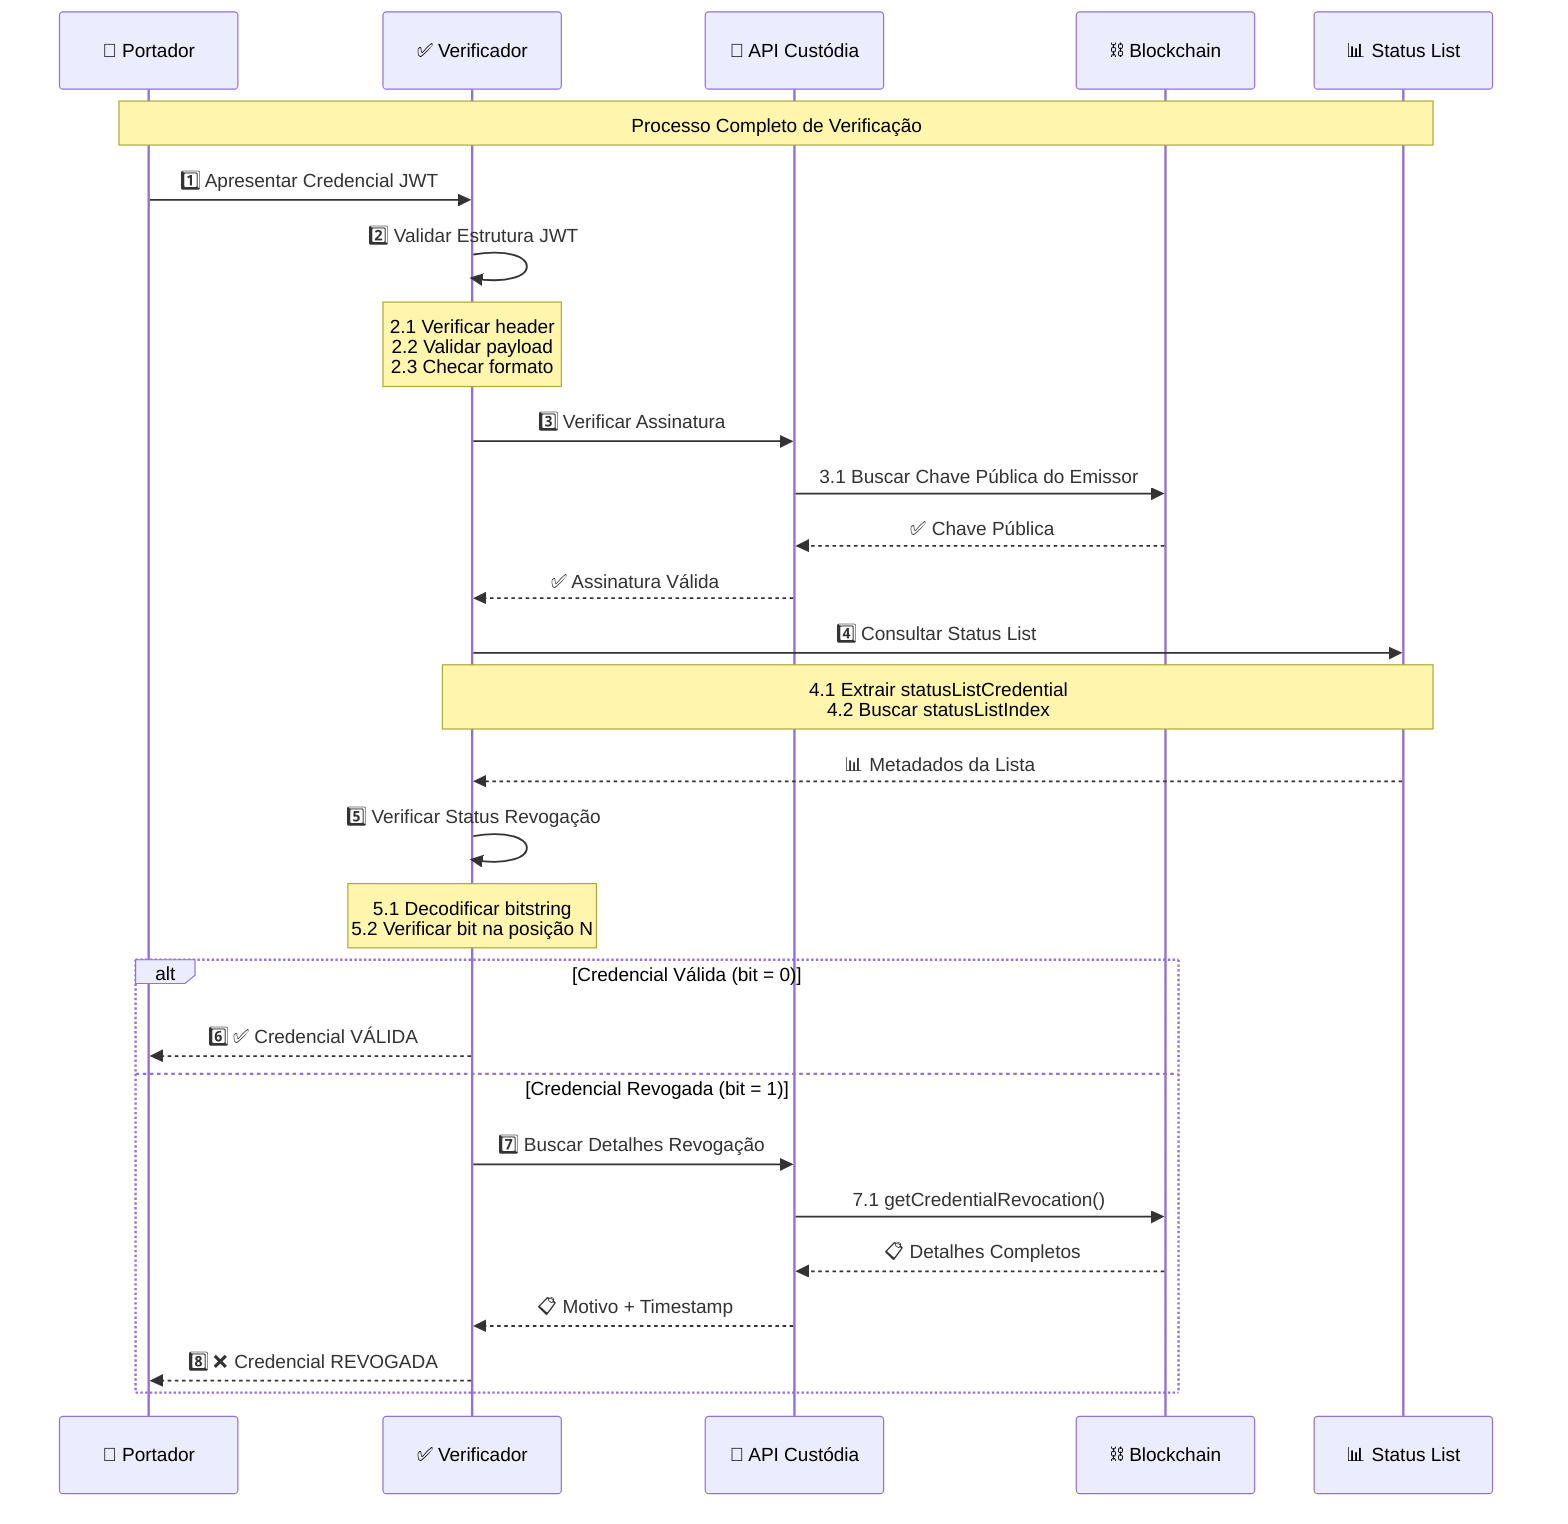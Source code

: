 sequenceDiagram
    participant P as 👤 Portador
    participant V as ✅ Verificador
    participant API as 📡 API Custódia
    participant BC as ⛓️ Blockchain
    participant SL as 📊 Status List

    Note over P,SL: Processo Completo de Verificação

    P->>V: 1️⃣ Apresentar Credencial JWT

    V->>V: 2️⃣ Validar Estrutura JWT
    Note over V: 2.1 Verificar header<br/>2.2 Validar payload<br/>2.3 Checar formato

    V->>API: 3️⃣ Verificar Assinatura
    API->>BC: 3.1 Buscar Chave Pública do Emissor
    BC-->>API: ✅ Chave Pública
    API-->>V: ✅ Assinatura Válida

    V->>SL: 4️⃣ Consultar Status List
    Note over V,SL: 4.1 Extrair statusListCredential<br/>4.2 Buscar statusListIndex
    SL-->>V: 📊 Metadados da Lista

    V->>V: 5️⃣ Verificar Status Revogação
    Note over V: 5.1 Decodificar bitstring<br/>5.2 Verificar bit na posição N

    alt Credencial Válida (bit = 0)
        V-->>P: 6️⃣ ✅ Credencial VÁLIDA
    else Credencial Revogada (bit = 1)
        V->>API: 7️⃣ Buscar Detalhes Revogação
        API->>BC: 7.1 getCredentialRevocation()
        BC-->>API: 📋 Detalhes Completos
        API-->>V: 📋 Motivo + Timestamp
        V-->>P: 8️⃣ ❌ Credencial REVOGADA
    end